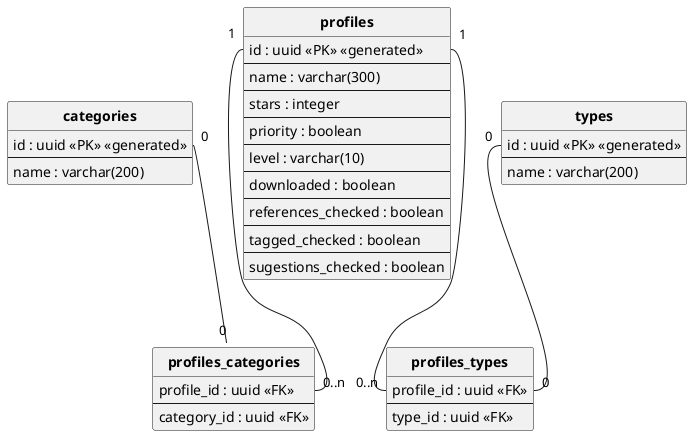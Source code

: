@startuml ""

' hide the spot
hide circle

' avoid problems with angled crows feet
'skinparam linetype ortho

entity "**profiles**" as profiles {
  id : uuid <<PK>> <<generated>>
  --
  name : varchar(300) 
  --
  stars : integer
  --
  priority : boolean
  --
  level : varchar(10)
  --
  downloaded : boolean
  --
  references_checked : boolean
  --
  tagged_checked : boolean
  --
  sugestions_checked : boolean
}

entity "**categories**" as categories {
  id : uuid <<PK>> <<generated>>
  --
  name : varchar(200)
}

entity "**types**" as types {
  id : uuid <<PK>> <<generated>>
  --
  name : varchar(200)
}

entity "**profiles_categories**" as profiles_categories{
  profile_id : uuid <<FK>>
  --
  category_id : uuid <<FK>>
}

entity "**profiles_types**" as profiles_types {
  profile_id : uuid <<FK>>
  --
  type_id : uuid <<FK>>
}

profiles::id "1" -- "0..n" profiles_categories::profile_id
profiles::id "1" -- "0..n" profiles_types::profile_id

types::id "0" -- "0" profiles_types::profile_id
categories::id "0" -- "0" profiles_categories::categorie_id


@enduml

